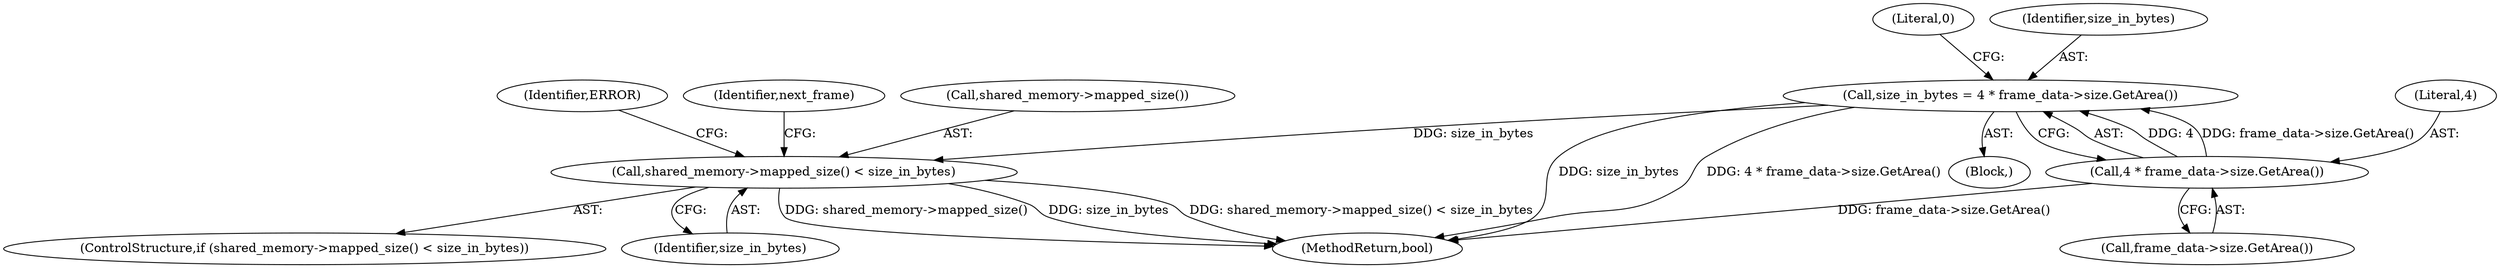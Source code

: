 digraph "1_Chrome_ea994548ed483e234a6fadd0cbdfa10d58b75cef@del" {
"1000118" [label="(Call,size_in_bytes = 4 * frame_data->size.GetArea())"];
"1000120" [label="(Call,4 * frame_data->size.GetArea())"];
"1000138" [label="(Call,shared_memory->mapped_size() < size_in_bytes)"];
"1000120" [label="(Call,4 * frame_data->size.GetArea())"];
"1000137" [label="(ControlStructure,if (shared_memory->mapped_size() < size_in_bytes))"];
"1000118" [label="(Call,size_in_bytes = 4 * frame_data->size.GetArea())"];
"1000156" [label="(MethodReturn,bool)"];
"1000126" [label="(Literal,0)"];
"1000140" [label="(Identifier,size_in_bytes)"];
"1000119" [label="(Identifier,size_in_bytes)"];
"1000138" [label="(Call,shared_memory->mapped_size() < size_in_bytes)"];
"1000122" [label="(Call,frame_data->size.GetArea())"];
"1000121" [label="(Literal,4)"];
"1000139" [label="(Call,shared_memory->mapped_size())"];
"1000116" [label="(Block,)"];
"1000144" [label="(Identifier,ERROR)"];
"1000153" [label="(Identifier,next_frame)"];
"1000118" -> "1000116"  [label="AST: "];
"1000118" -> "1000120"  [label="CFG: "];
"1000119" -> "1000118"  [label="AST: "];
"1000120" -> "1000118"  [label="AST: "];
"1000126" -> "1000118"  [label="CFG: "];
"1000118" -> "1000156"  [label="DDG: size_in_bytes"];
"1000118" -> "1000156"  [label="DDG: 4 * frame_data->size.GetArea()"];
"1000120" -> "1000118"  [label="DDG: 4"];
"1000120" -> "1000118"  [label="DDG: frame_data->size.GetArea()"];
"1000118" -> "1000138"  [label="DDG: size_in_bytes"];
"1000120" -> "1000122"  [label="CFG: "];
"1000121" -> "1000120"  [label="AST: "];
"1000122" -> "1000120"  [label="AST: "];
"1000120" -> "1000156"  [label="DDG: frame_data->size.GetArea()"];
"1000138" -> "1000137"  [label="AST: "];
"1000138" -> "1000140"  [label="CFG: "];
"1000139" -> "1000138"  [label="AST: "];
"1000140" -> "1000138"  [label="AST: "];
"1000144" -> "1000138"  [label="CFG: "];
"1000153" -> "1000138"  [label="CFG: "];
"1000138" -> "1000156"  [label="DDG: shared_memory->mapped_size()"];
"1000138" -> "1000156"  [label="DDG: size_in_bytes"];
"1000138" -> "1000156"  [label="DDG: shared_memory->mapped_size() < size_in_bytes"];
}

